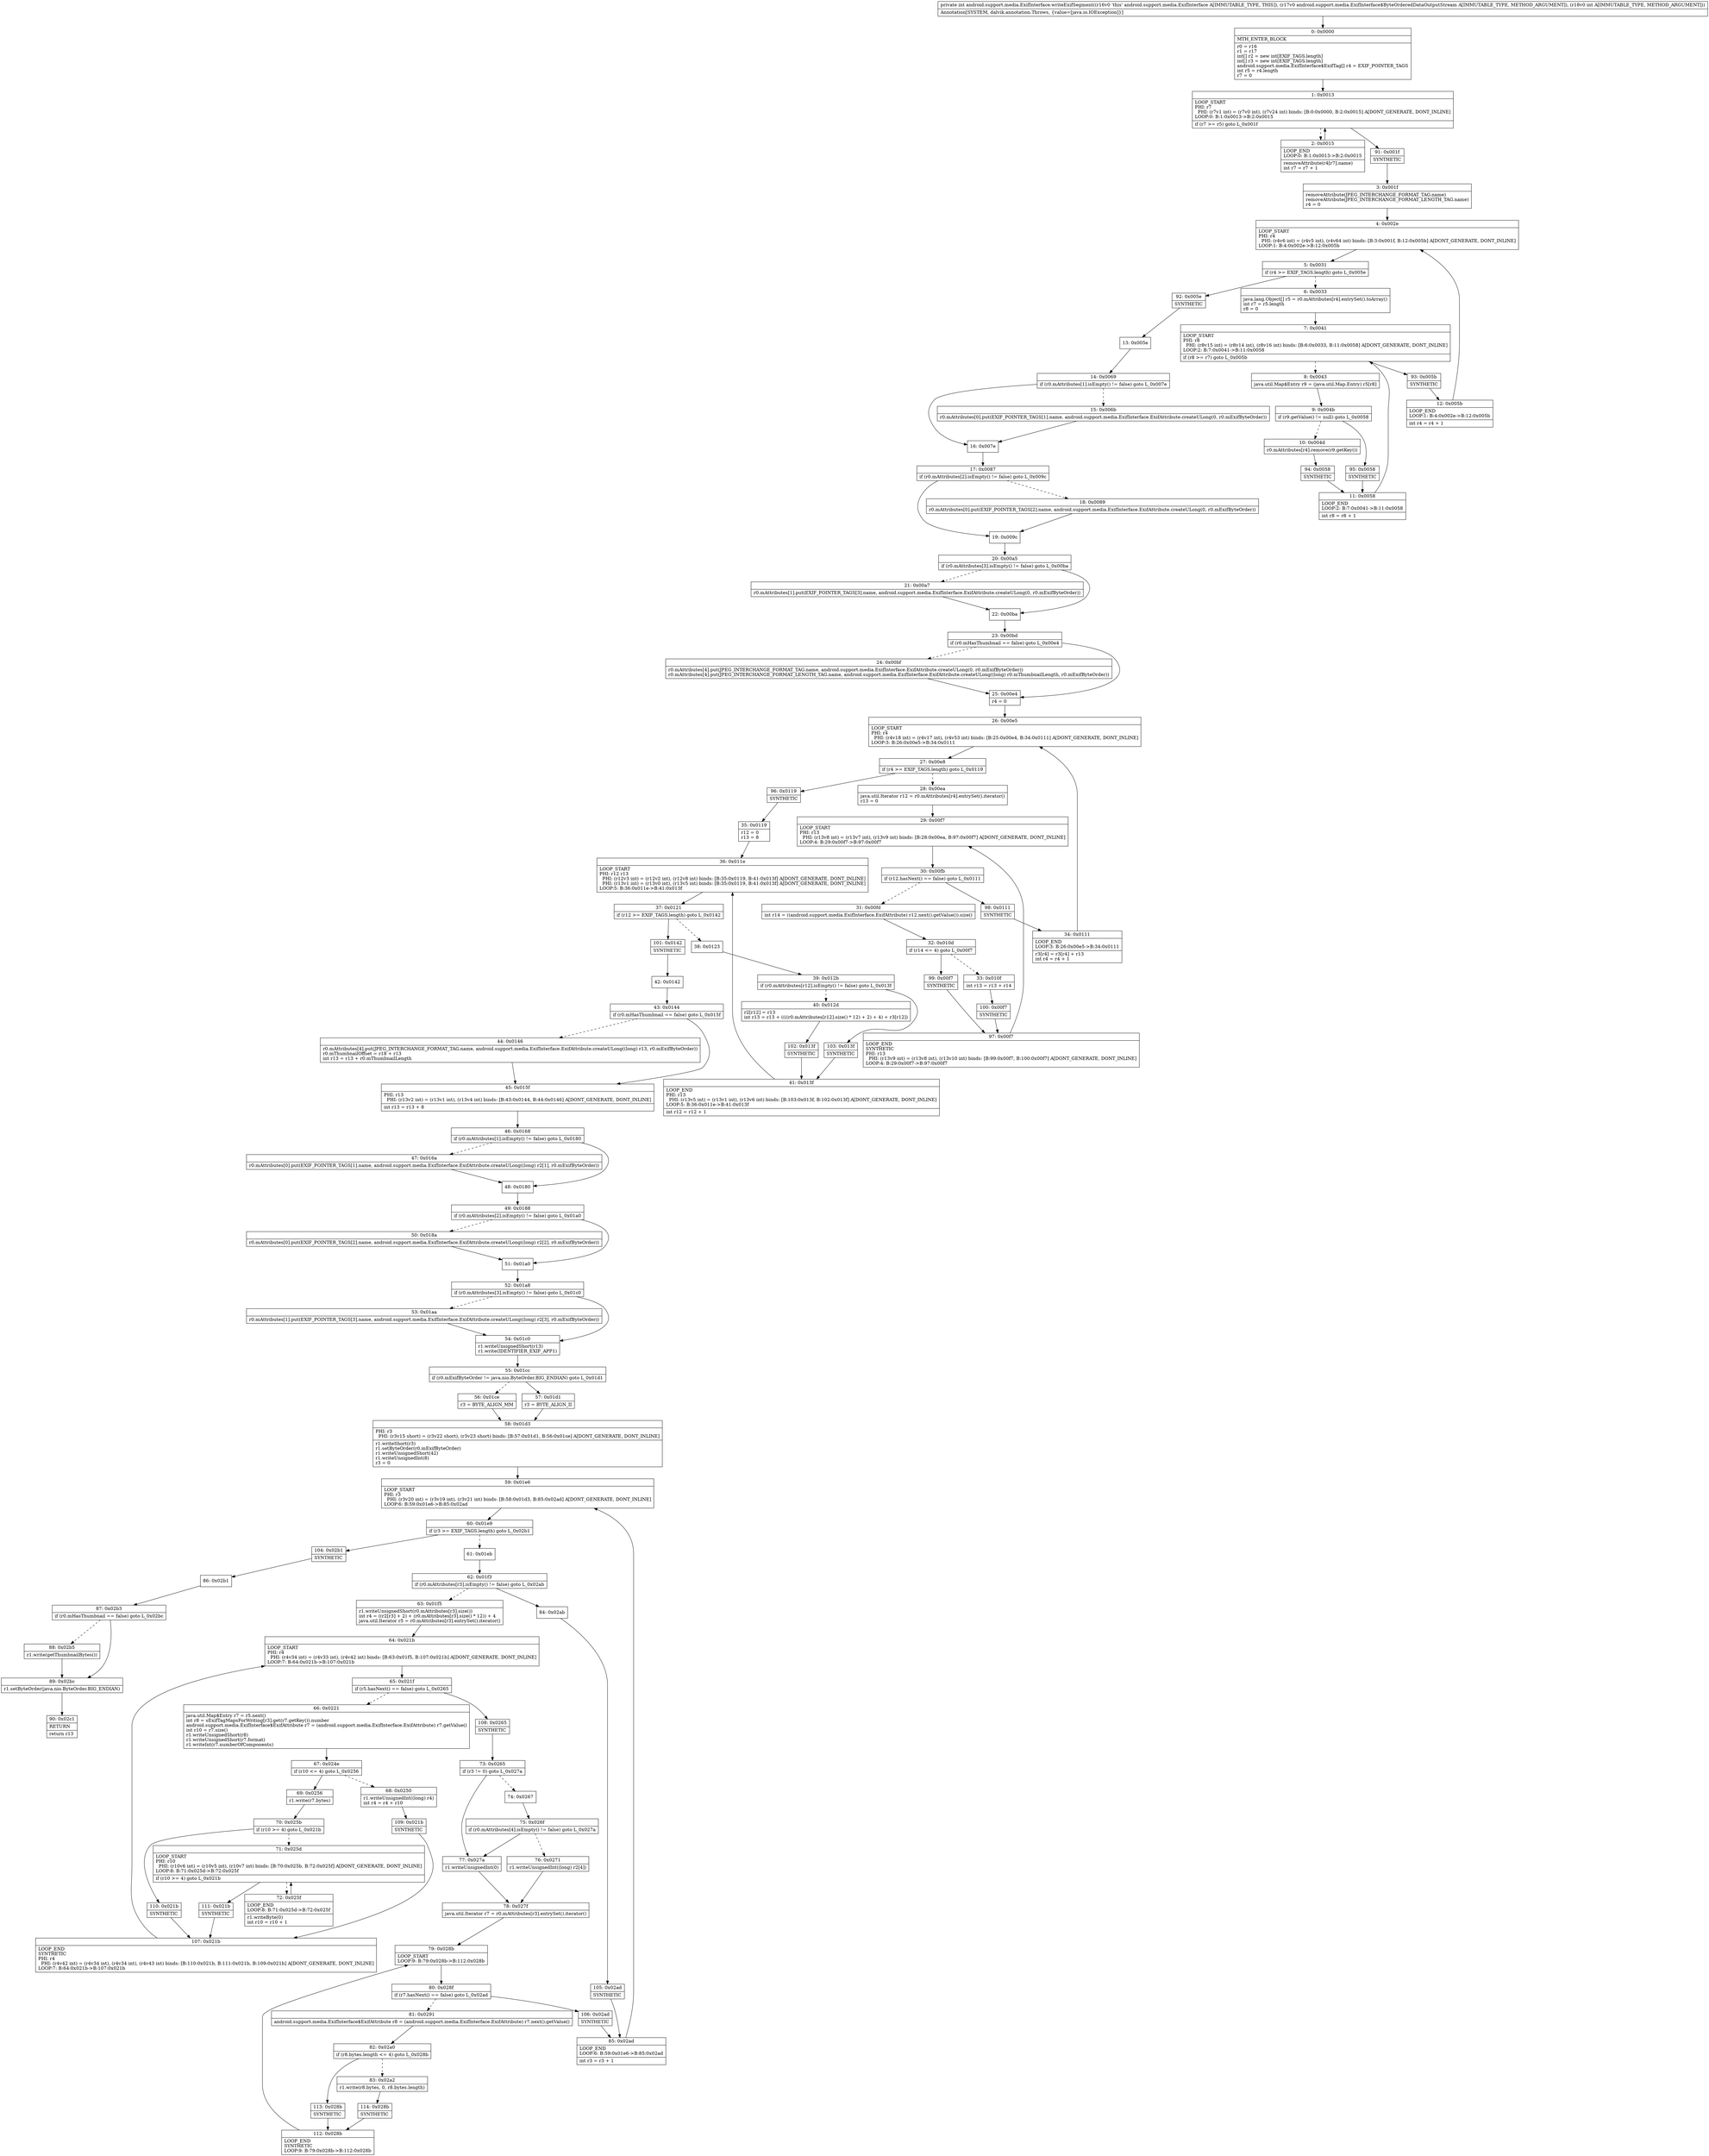 digraph "CFG forandroid.support.media.ExifInterface.writeExifSegment(Landroid\/support\/media\/ExifInterface$ByteOrderedDataOutputStream;I)I" {
Node_0 [shape=record,label="{0\:\ 0x0000|MTH_ENTER_BLOCK\l|r0 = r16\lr1 = r17\lint[] r2 = new int[EXIF_TAGS.length]\lint[] r3 = new int[EXIF_TAGS.length]\landroid.support.media.ExifInterface$ExifTag[] r4 = EXIF_POINTER_TAGS\lint r5 = r4.length\lr7 = 0\l}"];
Node_1 [shape=record,label="{1\:\ 0x0013|LOOP_START\lPHI: r7 \l  PHI: (r7v1 int) = (r7v0 int), (r7v24 int) binds: [B:0:0x0000, B:2:0x0015] A[DONT_GENERATE, DONT_INLINE]\lLOOP:0: B:1:0x0013\-\>B:2:0x0015\l|if (r7 \>= r5) goto L_0x001f\l}"];
Node_2 [shape=record,label="{2\:\ 0x0015|LOOP_END\lLOOP:0: B:1:0x0013\-\>B:2:0x0015\l|removeAttribute(r4[r7].name)\lint r7 = r7 + 1\l}"];
Node_3 [shape=record,label="{3\:\ 0x001f|removeAttribute(JPEG_INTERCHANGE_FORMAT_TAG.name)\lremoveAttribute(JPEG_INTERCHANGE_FORMAT_LENGTH_TAG.name)\lr4 = 0\l}"];
Node_4 [shape=record,label="{4\:\ 0x002e|LOOP_START\lPHI: r4 \l  PHI: (r4v6 int) = (r4v5 int), (r4v64 int) binds: [B:3:0x001f, B:12:0x005b] A[DONT_GENERATE, DONT_INLINE]\lLOOP:1: B:4:0x002e\-\>B:12:0x005b\l}"];
Node_5 [shape=record,label="{5\:\ 0x0031|if (r4 \>= EXIF_TAGS.length) goto L_0x005e\l}"];
Node_6 [shape=record,label="{6\:\ 0x0033|java.lang.Object[] r5 = r0.mAttributes[r4].entrySet().toArray()\lint r7 = r5.length\lr8 = 0\l}"];
Node_7 [shape=record,label="{7\:\ 0x0041|LOOP_START\lPHI: r8 \l  PHI: (r8v15 int) = (r8v14 int), (r8v16 int) binds: [B:6:0x0033, B:11:0x0058] A[DONT_GENERATE, DONT_INLINE]\lLOOP:2: B:7:0x0041\-\>B:11:0x0058\l|if (r8 \>= r7) goto L_0x005b\l}"];
Node_8 [shape=record,label="{8\:\ 0x0043|java.util.Map$Entry r9 = (java.util.Map.Entry) r5[r8]\l}"];
Node_9 [shape=record,label="{9\:\ 0x004b|if (r9.getValue() != null) goto L_0x0058\l}"];
Node_10 [shape=record,label="{10\:\ 0x004d|r0.mAttributes[r4].remove(r9.getKey())\l}"];
Node_11 [shape=record,label="{11\:\ 0x0058|LOOP_END\lLOOP:2: B:7:0x0041\-\>B:11:0x0058\l|int r8 = r8 + 1\l}"];
Node_12 [shape=record,label="{12\:\ 0x005b|LOOP_END\lLOOP:1: B:4:0x002e\-\>B:12:0x005b\l|int r4 = r4 + 1\l}"];
Node_13 [shape=record,label="{13\:\ 0x005e}"];
Node_14 [shape=record,label="{14\:\ 0x0069|if (r0.mAttributes[1].isEmpty() != false) goto L_0x007e\l}"];
Node_15 [shape=record,label="{15\:\ 0x006b|r0.mAttributes[0].put(EXIF_POINTER_TAGS[1].name, android.support.media.ExifInterface.ExifAttribute.createULong(0, r0.mExifByteOrder))\l}"];
Node_16 [shape=record,label="{16\:\ 0x007e}"];
Node_17 [shape=record,label="{17\:\ 0x0087|if (r0.mAttributes[2].isEmpty() != false) goto L_0x009c\l}"];
Node_18 [shape=record,label="{18\:\ 0x0089|r0.mAttributes[0].put(EXIF_POINTER_TAGS[2].name, android.support.media.ExifInterface.ExifAttribute.createULong(0, r0.mExifByteOrder))\l}"];
Node_19 [shape=record,label="{19\:\ 0x009c}"];
Node_20 [shape=record,label="{20\:\ 0x00a5|if (r0.mAttributes[3].isEmpty() != false) goto L_0x00ba\l}"];
Node_21 [shape=record,label="{21\:\ 0x00a7|r0.mAttributes[1].put(EXIF_POINTER_TAGS[3].name, android.support.media.ExifInterface.ExifAttribute.createULong(0, r0.mExifByteOrder))\l}"];
Node_22 [shape=record,label="{22\:\ 0x00ba}"];
Node_23 [shape=record,label="{23\:\ 0x00bd|if (r0.mHasThumbnail == false) goto L_0x00e4\l}"];
Node_24 [shape=record,label="{24\:\ 0x00bf|r0.mAttributes[4].put(JPEG_INTERCHANGE_FORMAT_TAG.name, android.support.media.ExifInterface.ExifAttribute.createULong(0, r0.mExifByteOrder))\lr0.mAttributes[4].put(JPEG_INTERCHANGE_FORMAT_LENGTH_TAG.name, android.support.media.ExifInterface.ExifAttribute.createULong((long) r0.mThumbnailLength, r0.mExifByteOrder))\l}"];
Node_25 [shape=record,label="{25\:\ 0x00e4|r4 = 0\l}"];
Node_26 [shape=record,label="{26\:\ 0x00e5|LOOP_START\lPHI: r4 \l  PHI: (r4v18 int) = (r4v17 int), (r4v53 int) binds: [B:25:0x00e4, B:34:0x0111] A[DONT_GENERATE, DONT_INLINE]\lLOOP:3: B:26:0x00e5\-\>B:34:0x0111\l}"];
Node_27 [shape=record,label="{27\:\ 0x00e8|if (r4 \>= EXIF_TAGS.length) goto L_0x0119\l}"];
Node_28 [shape=record,label="{28\:\ 0x00ea|java.util.Iterator r12 = r0.mAttributes[r4].entrySet().iterator()\lr13 = 0\l}"];
Node_29 [shape=record,label="{29\:\ 0x00f7|LOOP_START\lPHI: r13 \l  PHI: (r13v8 int) = (r13v7 int), (r13v9 int) binds: [B:28:0x00ea, B:97:0x00f7] A[DONT_GENERATE, DONT_INLINE]\lLOOP:4: B:29:0x00f7\-\>B:97:0x00f7\l}"];
Node_30 [shape=record,label="{30\:\ 0x00fb|if (r12.hasNext() == false) goto L_0x0111\l}"];
Node_31 [shape=record,label="{31\:\ 0x00fd|int r14 = ((android.support.media.ExifInterface.ExifAttribute) r12.next().getValue()).size()\l}"];
Node_32 [shape=record,label="{32\:\ 0x010d|if (r14 \<= 4) goto L_0x00f7\l}"];
Node_33 [shape=record,label="{33\:\ 0x010f|int r13 = r13 + r14\l}"];
Node_34 [shape=record,label="{34\:\ 0x0111|LOOP_END\lLOOP:3: B:26:0x00e5\-\>B:34:0x0111\l|r3[r4] = r3[r4] + r13\lint r4 = r4 + 1\l}"];
Node_35 [shape=record,label="{35\:\ 0x0119|r12 = 0\lr13 = 8\l}"];
Node_36 [shape=record,label="{36\:\ 0x011e|LOOP_START\lPHI: r12 r13 \l  PHI: (r12v3 int) = (r12v2 int), (r12v8 int) binds: [B:35:0x0119, B:41:0x013f] A[DONT_GENERATE, DONT_INLINE]\l  PHI: (r13v1 int) = (r13v0 int), (r13v5 int) binds: [B:35:0x0119, B:41:0x013f] A[DONT_GENERATE, DONT_INLINE]\lLOOP:5: B:36:0x011e\-\>B:41:0x013f\l}"];
Node_37 [shape=record,label="{37\:\ 0x0121|if (r12 \>= EXIF_TAGS.length) goto L_0x0142\l}"];
Node_38 [shape=record,label="{38\:\ 0x0123}"];
Node_39 [shape=record,label="{39\:\ 0x012b|if (r0.mAttributes[r12].isEmpty() != false) goto L_0x013f\l}"];
Node_40 [shape=record,label="{40\:\ 0x012d|r2[r12] = r13\lint r13 = r13 + ((((r0.mAttributes[r12].size() * 12) + 2) + 4) + r3[r12])\l}"];
Node_41 [shape=record,label="{41\:\ 0x013f|LOOP_END\lPHI: r13 \l  PHI: (r13v5 int) = (r13v1 int), (r13v6 int) binds: [B:103:0x013f, B:102:0x013f] A[DONT_GENERATE, DONT_INLINE]\lLOOP:5: B:36:0x011e\-\>B:41:0x013f\l|int r12 = r12 + 1\l}"];
Node_42 [shape=record,label="{42\:\ 0x0142}"];
Node_43 [shape=record,label="{43\:\ 0x0144|if (r0.mHasThumbnail == false) goto L_0x015f\l}"];
Node_44 [shape=record,label="{44\:\ 0x0146|r0.mAttributes[4].put(JPEG_INTERCHANGE_FORMAT_TAG.name, android.support.media.ExifInterface.ExifAttribute.createULong((long) r13, r0.mExifByteOrder))\lr0.mThumbnailOffset = r18 + r13\lint r13 = r13 + r0.mThumbnailLength\l}"];
Node_45 [shape=record,label="{45\:\ 0x015f|PHI: r13 \l  PHI: (r13v2 int) = (r13v1 int), (r13v4 int) binds: [B:43:0x0144, B:44:0x0146] A[DONT_GENERATE, DONT_INLINE]\l|int r13 = r13 + 8\l}"];
Node_46 [shape=record,label="{46\:\ 0x0168|if (r0.mAttributes[1].isEmpty() != false) goto L_0x0180\l}"];
Node_47 [shape=record,label="{47\:\ 0x016a|r0.mAttributes[0].put(EXIF_POINTER_TAGS[1].name, android.support.media.ExifInterface.ExifAttribute.createULong((long) r2[1], r0.mExifByteOrder))\l}"];
Node_48 [shape=record,label="{48\:\ 0x0180}"];
Node_49 [shape=record,label="{49\:\ 0x0188|if (r0.mAttributes[2].isEmpty() != false) goto L_0x01a0\l}"];
Node_50 [shape=record,label="{50\:\ 0x018a|r0.mAttributes[0].put(EXIF_POINTER_TAGS[2].name, android.support.media.ExifInterface.ExifAttribute.createULong((long) r2[2], r0.mExifByteOrder))\l}"];
Node_51 [shape=record,label="{51\:\ 0x01a0}"];
Node_52 [shape=record,label="{52\:\ 0x01a8|if (r0.mAttributes[3].isEmpty() != false) goto L_0x01c0\l}"];
Node_53 [shape=record,label="{53\:\ 0x01aa|r0.mAttributes[1].put(EXIF_POINTER_TAGS[3].name, android.support.media.ExifInterface.ExifAttribute.createULong((long) r2[3], r0.mExifByteOrder))\l}"];
Node_54 [shape=record,label="{54\:\ 0x01c0|r1.writeUnsignedShort(r13)\lr1.write(IDENTIFIER_EXIF_APP1)\l}"];
Node_55 [shape=record,label="{55\:\ 0x01cc|if (r0.mExifByteOrder != java.nio.ByteOrder.BIG_ENDIAN) goto L_0x01d1\l}"];
Node_56 [shape=record,label="{56\:\ 0x01ce|r3 = BYTE_ALIGN_MM\l}"];
Node_57 [shape=record,label="{57\:\ 0x01d1|r3 = BYTE_ALIGN_II\l}"];
Node_58 [shape=record,label="{58\:\ 0x01d3|PHI: r3 \l  PHI: (r3v15 short) = (r3v22 short), (r3v23 short) binds: [B:57:0x01d1, B:56:0x01ce] A[DONT_GENERATE, DONT_INLINE]\l|r1.writeShort(r3)\lr1.setByteOrder(r0.mExifByteOrder)\lr1.writeUnsignedShort(42)\lr1.writeUnsignedInt(8)\lr3 = 0\l}"];
Node_59 [shape=record,label="{59\:\ 0x01e6|LOOP_START\lPHI: r3 \l  PHI: (r3v20 int) = (r3v19 int), (r3v21 int) binds: [B:58:0x01d3, B:85:0x02ad] A[DONT_GENERATE, DONT_INLINE]\lLOOP:6: B:59:0x01e6\-\>B:85:0x02ad\l}"];
Node_60 [shape=record,label="{60\:\ 0x01e9|if (r3 \>= EXIF_TAGS.length) goto L_0x02b1\l}"];
Node_61 [shape=record,label="{61\:\ 0x01eb}"];
Node_62 [shape=record,label="{62\:\ 0x01f3|if (r0.mAttributes[r3].isEmpty() != false) goto L_0x02ab\l}"];
Node_63 [shape=record,label="{63\:\ 0x01f5|r1.writeUnsignedShort(r0.mAttributes[r3].size())\lint r4 = ((r2[r3] + 2) + (r0.mAttributes[r3].size() * 12)) + 4\ljava.util.Iterator r5 = r0.mAttributes[r3].entrySet().iterator()\l}"];
Node_64 [shape=record,label="{64\:\ 0x021b|LOOP_START\lPHI: r4 \l  PHI: (r4v34 int) = (r4v33 int), (r4v42 int) binds: [B:63:0x01f5, B:107:0x021b] A[DONT_GENERATE, DONT_INLINE]\lLOOP:7: B:64:0x021b\-\>B:107:0x021b\l}"];
Node_65 [shape=record,label="{65\:\ 0x021f|if (r5.hasNext() == false) goto L_0x0265\l}"];
Node_66 [shape=record,label="{66\:\ 0x0221|java.util.Map$Entry r7 = r5.next()\lint r8 = sExifTagMapsForWriting[r3].get(r7.getKey()).number\landroid.support.media.ExifInterface$ExifAttribute r7 = (android.support.media.ExifInterface.ExifAttribute) r7.getValue()\lint r10 = r7.size()\lr1.writeUnsignedShort(r8)\lr1.writeUnsignedShort(r7.format)\lr1.writeInt(r7.numberOfComponents)\l}"];
Node_67 [shape=record,label="{67\:\ 0x024e|if (r10 \<= 4) goto L_0x0256\l}"];
Node_68 [shape=record,label="{68\:\ 0x0250|r1.writeUnsignedInt((long) r4)\lint r4 = r4 + r10\l}"];
Node_69 [shape=record,label="{69\:\ 0x0256|r1.write(r7.bytes)\l}"];
Node_70 [shape=record,label="{70\:\ 0x025b|if (r10 \>= 4) goto L_0x021b\l}"];
Node_71 [shape=record,label="{71\:\ 0x025d|LOOP_START\lPHI: r10 \l  PHI: (r10v6 int) = (r10v5 int), (r10v7 int) binds: [B:70:0x025b, B:72:0x025f] A[DONT_GENERATE, DONT_INLINE]\lLOOP:8: B:71:0x025d\-\>B:72:0x025f\l|if (r10 \>= 4) goto L_0x021b\l}"];
Node_72 [shape=record,label="{72\:\ 0x025f|LOOP_END\lLOOP:8: B:71:0x025d\-\>B:72:0x025f\l|r1.writeByte(0)\lint r10 = r10 + 1\l}"];
Node_73 [shape=record,label="{73\:\ 0x0265|if (r3 != 0) goto L_0x027a\l}"];
Node_74 [shape=record,label="{74\:\ 0x0267}"];
Node_75 [shape=record,label="{75\:\ 0x026f|if (r0.mAttributes[4].isEmpty() != false) goto L_0x027a\l}"];
Node_76 [shape=record,label="{76\:\ 0x0271|r1.writeUnsignedInt((long) r2[4])\l}"];
Node_77 [shape=record,label="{77\:\ 0x027a|r1.writeUnsignedInt(0)\l}"];
Node_78 [shape=record,label="{78\:\ 0x027f|java.util.Iterator r7 = r0.mAttributes[r3].entrySet().iterator()\l}"];
Node_79 [shape=record,label="{79\:\ 0x028b|LOOP_START\lLOOP:9: B:79:0x028b\-\>B:112:0x028b\l}"];
Node_80 [shape=record,label="{80\:\ 0x028f|if (r7.hasNext() == false) goto L_0x02ad\l}"];
Node_81 [shape=record,label="{81\:\ 0x0291|android.support.media.ExifInterface$ExifAttribute r8 = (android.support.media.ExifInterface.ExifAttribute) r7.next().getValue()\l}"];
Node_82 [shape=record,label="{82\:\ 0x02a0|if (r8.bytes.length \<= 4) goto L_0x028b\l}"];
Node_83 [shape=record,label="{83\:\ 0x02a2|r1.write(r8.bytes, 0, r8.bytes.length)\l}"];
Node_84 [shape=record,label="{84\:\ 0x02ab}"];
Node_85 [shape=record,label="{85\:\ 0x02ad|LOOP_END\lLOOP:6: B:59:0x01e6\-\>B:85:0x02ad\l|int r3 = r3 + 1\l}"];
Node_86 [shape=record,label="{86\:\ 0x02b1}"];
Node_87 [shape=record,label="{87\:\ 0x02b3|if (r0.mHasThumbnail == false) goto L_0x02bc\l}"];
Node_88 [shape=record,label="{88\:\ 0x02b5|r1.write(getThumbnailBytes())\l}"];
Node_89 [shape=record,label="{89\:\ 0x02bc|r1.setByteOrder(java.nio.ByteOrder.BIG_ENDIAN)\l}"];
Node_90 [shape=record,label="{90\:\ 0x02c1|RETURN\l|return r13\l}"];
Node_91 [shape=record,label="{91\:\ 0x001f|SYNTHETIC\l}"];
Node_92 [shape=record,label="{92\:\ 0x005e|SYNTHETIC\l}"];
Node_93 [shape=record,label="{93\:\ 0x005b|SYNTHETIC\l}"];
Node_94 [shape=record,label="{94\:\ 0x0058|SYNTHETIC\l}"];
Node_95 [shape=record,label="{95\:\ 0x0058|SYNTHETIC\l}"];
Node_96 [shape=record,label="{96\:\ 0x0119|SYNTHETIC\l}"];
Node_97 [shape=record,label="{97\:\ 0x00f7|LOOP_END\lSYNTHETIC\lPHI: r13 \l  PHI: (r13v9 int) = (r13v8 int), (r13v10 int) binds: [B:99:0x00f7, B:100:0x00f7] A[DONT_GENERATE, DONT_INLINE]\lLOOP:4: B:29:0x00f7\-\>B:97:0x00f7\l}"];
Node_98 [shape=record,label="{98\:\ 0x0111|SYNTHETIC\l}"];
Node_99 [shape=record,label="{99\:\ 0x00f7|SYNTHETIC\l}"];
Node_100 [shape=record,label="{100\:\ 0x00f7|SYNTHETIC\l}"];
Node_101 [shape=record,label="{101\:\ 0x0142|SYNTHETIC\l}"];
Node_102 [shape=record,label="{102\:\ 0x013f|SYNTHETIC\l}"];
Node_103 [shape=record,label="{103\:\ 0x013f|SYNTHETIC\l}"];
Node_104 [shape=record,label="{104\:\ 0x02b1|SYNTHETIC\l}"];
Node_105 [shape=record,label="{105\:\ 0x02ad|SYNTHETIC\l}"];
Node_106 [shape=record,label="{106\:\ 0x02ad|SYNTHETIC\l}"];
Node_107 [shape=record,label="{107\:\ 0x021b|LOOP_END\lSYNTHETIC\lPHI: r4 \l  PHI: (r4v42 int) = (r4v34 int), (r4v34 int), (r4v43 int) binds: [B:110:0x021b, B:111:0x021b, B:109:0x021b] A[DONT_GENERATE, DONT_INLINE]\lLOOP:7: B:64:0x021b\-\>B:107:0x021b\l}"];
Node_108 [shape=record,label="{108\:\ 0x0265|SYNTHETIC\l}"];
Node_109 [shape=record,label="{109\:\ 0x021b|SYNTHETIC\l}"];
Node_110 [shape=record,label="{110\:\ 0x021b|SYNTHETIC\l}"];
Node_111 [shape=record,label="{111\:\ 0x021b|SYNTHETIC\l}"];
Node_112 [shape=record,label="{112\:\ 0x028b|LOOP_END\lSYNTHETIC\lLOOP:9: B:79:0x028b\-\>B:112:0x028b\l}"];
Node_113 [shape=record,label="{113\:\ 0x028b|SYNTHETIC\l}"];
Node_114 [shape=record,label="{114\:\ 0x028b|SYNTHETIC\l}"];
MethodNode[shape=record,label="{private int android.support.media.ExifInterface.writeExifSegment((r16v0 'this' android.support.media.ExifInterface A[IMMUTABLE_TYPE, THIS]), (r17v0 android.support.media.ExifInterface$ByteOrderedDataOutputStream A[IMMUTABLE_TYPE, METHOD_ARGUMENT]), (r18v0 int A[IMMUTABLE_TYPE, METHOD_ARGUMENT]))  | Annotation[SYSTEM, dalvik.annotation.Throws, \{value=[java.io.IOException]\}]\l}"];
MethodNode -> Node_0;
Node_0 -> Node_1;
Node_1 -> Node_2[style=dashed];
Node_1 -> Node_91;
Node_2 -> Node_1;
Node_3 -> Node_4;
Node_4 -> Node_5;
Node_5 -> Node_6[style=dashed];
Node_5 -> Node_92;
Node_6 -> Node_7;
Node_7 -> Node_8[style=dashed];
Node_7 -> Node_93;
Node_8 -> Node_9;
Node_9 -> Node_10[style=dashed];
Node_9 -> Node_95;
Node_10 -> Node_94;
Node_11 -> Node_7;
Node_12 -> Node_4;
Node_13 -> Node_14;
Node_14 -> Node_15[style=dashed];
Node_14 -> Node_16;
Node_15 -> Node_16;
Node_16 -> Node_17;
Node_17 -> Node_18[style=dashed];
Node_17 -> Node_19;
Node_18 -> Node_19;
Node_19 -> Node_20;
Node_20 -> Node_21[style=dashed];
Node_20 -> Node_22;
Node_21 -> Node_22;
Node_22 -> Node_23;
Node_23 -> Node_24[style=dashed];
Node_23 -> Node_25;
Node_24 -> Node_25;
Node_25 -> Node_26;
Node_26 -> Node_27;
Node_27 -> Node_28[style=dashed];
Node_27 -> Node_96;
Node_28 -> Node_29;
Node_29 -> Node_30;
Node_30 -> Node_31[style=dashed];
Node_30 -> Node_98;
Node_31 -> Node_32;
Node_32 -> Node_33[style=dashed];
Node_32 -> Node_99;
Node_33 -> Node_100;
Node_34 -> Node_26;
Node_35 -> Node_36;
Node_36 -> Node_37;
Node_37 -> Node_38[style=dashed];
Node_37 -> Node_101;
Node_38 -> Node_39;
Node_39 -> Node_40[style=dashed];
Node_39 -> Node_103;
Node_40 -> Node_102;
Node_41 -> Node_36;
Node_42 -> Node_43;
Node_43 -> Node_44[style=dashed];
Node_43 -> Node_45;
Node_44 -> Node_45;
Node_45 -> Node_46;
Node_46 -> Node_47[style=dashed];
Node_46 -> Node_48;
Node_47 -> Node_48;
Node_48 -> Node_49;
Node_49 -> Node_50[style=dashed];
Node_49 -> Node_51;
Node_50 -> Node_51;
Node_51 -> Node_52;
Node_52 -> Node_53[style=dashed];
Node_52 -> Node_54;
Node_53 -> Node_54;
Node_54 -> Node_55;
Node_55 -> Node_56[style=dashed];
Node_55 -> Node_57;
Node_56 -> Node_58;
Node_57 -> Node_58;
Node_58 -> Node_59;
Node_59 -> Node_60;
Node_60 -> Node_61[style=dashed];
Node_60 -> Node_104;
Node_61 -> Node_62;
Node_62 -> Node_63[style=dashed];
Node_62 -> Node_84;
Node_63 -> Node_64;
Node_64 -> Node_65;
Node_65 -> Node_66[style=dashed];
Node_65 -> Node_108;
Node_66 -> Node_67;
Node_67 -> Node_68[style=dashed];
Node_67 -> Node_69;
Node_68 -> Node_109;
Node_69 -> Node_70;
Node_70 -> Node_71[style=dashed];
Node_70 -> Node_110;
Node_71 -> Node_72[style=dashed];
Node_71 -> Node_111;
Node_72 -> Node_71;
Node_73 -> Node_74[style=dashed];
Node_73 -> Node_77;
Node_74 -> Node_75;
Node_75 -> Node_76[style=dashed];
Node_75 -> Node_77;
Node_76 -> Node_78;
Node_77 -> Node_78;
Node_78 -> Node_79;
Node_79 -> Node_80;
Node_80 -> Node_81[style=dashed];
Node_80 -> Node_106;
Node_81 -> Node_82;
Node_82 -> Node_83[style=dashed];
Node_82 -> Node_113;
Node_83 -> Node_114;
Node_84 -> Node_105;
Node_85 -> Node_59;
Node_86 -> Node_87;
Node_87 -> Node_88[style=dashed];
Node_87 -> Node_89;
Node_88 -> Node_89;
Node_89 -> Node_90;
Node_91 -> Node_3;
Node_92 -> Node_13;
Node_93 -> Node_12;
Node_94 -> Node_11;
Node_95 -> Node_11;
Node_96 -> Node_35;
Node_97 -> Node_29;
Node_98 -> Node_34;
Node_99 -> Node_97;
Node_100 -> Node_97;
Node_101 -> Node_42;
Node_102 -> Node_41;
Node_103 -> Node_41;
Node_104 -> Node_86;
Node_105 -> Node_85;
Node_106 -> Node_85;
Node_107 -> Node_64;
Node_108 -> Node_73;
Node_109 -> Node_107;
Node_110 -> Node_107;
Node_111 -> Node_107;
Node_112 -> Node_79;
Node_113 -> Node_112;
Node_114 -> Node_112;
}


